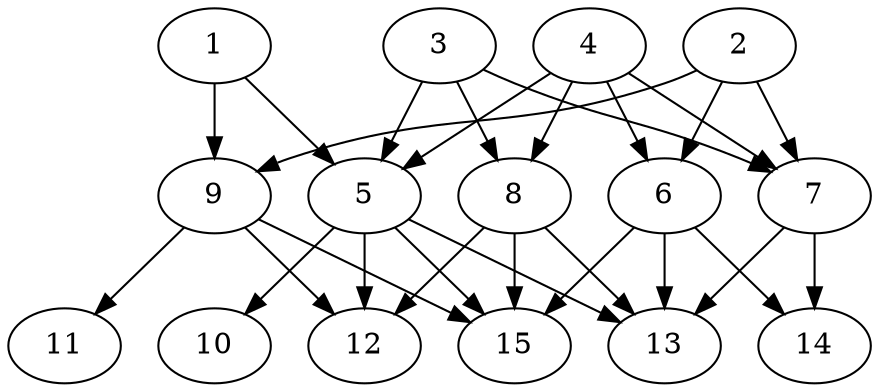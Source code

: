 // DAG automatically generated by daggen at Tue Aug  6 16:26:16 2019
// ./daggen --dot -n 15 --ccr 0.3 --fat 0.7 --regular 0.5 --density 0.8 --mindata 5242880 --maxdata 52428800 
digraph G {
  1 [size="101853867", alpha="0.03", expect_size="30556160"] 
  1 -> 5 [size ="30556160"]
  1 -> 9 [size ="30556160"]
  2 [size="121617067", alpha="0.03", expect_size="36485120"] 
  2 -> 6 [size ="36485120"]
  2 -> 7 [size ="36485120"]
  2 -> 9 [size ="36485120"]
  3 [size="162174293", alpha="0.05", expect_size="48652288"] 
  3 -> 5 [size ="48652288"]
  3 -> 7 [size ="48652288"]
  3 -> 8 [size ="48652288"]
  4 [size="48667307", alpha="0.19", expect_size="14600192"] 
  4 -> 5 [size ="14600192"]
  4 -> 6 [size ="14600192"]
  4 -> 7 [size ="14600192"]
  4 -> 8 [size ="14600192"]
  5 [size="29699413", alpha="0.15", expect_size="8909824"] 
  5 -> 10 [size ="8909824"]
  5 -> 12 [size ="8909824"]
  5 -> 13 [size ="8909824"]
  5 -> 15 [size ="8909824"]
  6 [size="113906347", alpha="0.16", expect_size="34171904"] 
  6 -> 13 [size ="34171904"]
  6 -> 14 [size ="34171904"]
  6 -> 15 [size ="34171904"]
  7 [size="52029440", alpha="0.02", expect_size="15608832"] 
  7 -> 13 [size ="15608832"]
  7 -> 14 [size ="15608832"]
  8 [size="120091307", alpha="0.07", expect_size="36027392"] 
  8 -> 12 [size ="36027392"]
  8 -> 13 [size ="36027392"]
  8 -> 15 [size ="36027392"]
  9 [size="131164160", alpha="0.02", expect_size="39349248"] 
  9 -> 11 [size ="39349248"]
  9 -> 12 [size ="39349248"]
  9 -> 15 [size ="39349248"]
  10 [size="48769707", alpha="0.09", expect_size="14630912"] 
  11 [size="146940587", alpha="0.06", expect_size="44082176"] 
  12 [size="173165227", alpha="0.14", expect_size="51949568"] 
  13 [size="35771733", alpha="0.13", expect_size="10731520"] 
  14 [size="76636160", alpha="0.02", expect_size="22990848"] 
  15 [size="67058347", alpha="0.18", expect_size="20117504"] 
}

